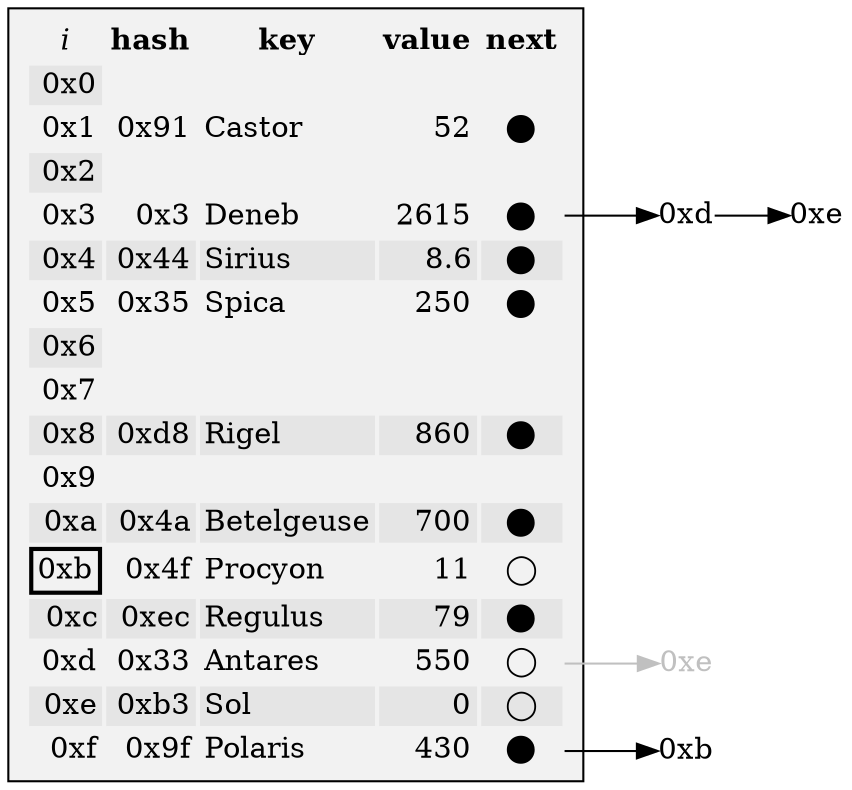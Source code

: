 digraph {
	rankdir=LR;
	graph [truecolor=true, bgcolor=transparent];
	fontface=modern;
	node [shape=box, style=filled, fillcolor="Gray95"];
	hash [label=<<TABLE BORDER="0">
	<TR>
		<TD BORDER="0"><FONT FACE="Times-Italic">i</FONT></TD>
		<TD BORDER="0"><FONT FACE="Times-Bold">hash</FONT></TD>
		<TD BORDER="0"><FONT FACE="Times-Bold">key</FONT></TD>
		<TD BORDER="0"><FONT FACE="Times-Bold">value</FONT></TD>
		<TD BORDER="0"><FONT FACE="Times-Bold">next</FONT></TD>
	</TR>
	<TR>
		<TD ALIGN="RIGHT" BGCOLOR="Gray90">0x0</TD>
	</TR>
	<TR>
		<TD ALIGN="RIGHT">0x1</TD>
		<TD ALIGN="RIGHT">0x91</TD>
		<TD ALIGN="LEFT">Castor</TD>
		<TD ALIGN="RIGHT">52</TD>
		<TD PORT="1">⬤</TD>
	</TR>
	<TR>
		<TD ALIGN="RIGHT" BGCOLOR="Gray90">0x2</TD>
	</TR>
	<TR>
		<TD ALIGN="RIGHT">0x3</TD>
		<TD ALIGN="RIGHT">0x3</TD>
		<TD ALIGN="LEFT">Deneb</TD>
		<TD ALIGN="RIGHT">2615</TD>
		<TD PORT="3">⬤</TD>
	</TR>
	<TR>
		<TD ALIGN="RIGHT" BGCOLOR="Gray90">0x4</TD>
		<TD ALIGN="RIGHT" BGCOLOR="Gray90">0x44</TD>
		<TD ALIGN="LEFT" BGCOLOR="Gray90">Sirius</TD>
		<TD ALIGN="RIGHT" BGCOLOR="Gray90">8.6</TD>
		<TD PORT="4" BGCOLOR="Gray90">⬤</TD>
	</TR>
	<TR>
		<TD ALIGN="RIGHT">0x5</TD>
		<TD ALIGN="RIGHT">0x35</TD>
		<TD ALIGN="LEFT">Spica</TD>
		<TD ALIGN="RIGHT">250</TD>
		<TD PORT="5">⬤</TD>
	</TR>
	<TR>
		<TD ALIGN="RIGHT" BGCOLOR="Gray90">0x6</TD>
	</TR>
	<TR>
		<TD ALIGN="RIGHT">0x7</TD>
	</TR>
	<TR>
		<TD ALIGN="RIGHT" BGCOLOR="Gray90">0x8</TD>
		<TD ALIGN="RIGHT" BGCOLOR="Gray90">0xd8</TD>
		<TD ALIGN="LEFT" BGCOLOR="Gray90">Rigel</TD>
		<TD ALIGN="RIGHT" BGCOLOR="Gray90">860</TD>
		<TD PORT="8" BGCOLOR="Gray90">⬤</TD>
	</TR>
	<TR>
		<TD ALIGN="RIGHT">0x9</TD>
	</TR>
	<TR>
		<TD ALIGN="RIGHT" BGCOLOR="Gray90">0xa</TD>
		<TD ALIGN="RIGHT" BGCOLOR="Gray90">0x4a</TD>
		<TD ALIGN="LEFT" BGCOLOR="Gray90">Betelgeuse</TD>
		<TD ALIGN="RIGHT" BGCOLOR="Gray90">700</TD>
		<TD PORT="10" BGCOLOR="Gray90">⬤</TD>
	</TR>
	<TR>
		<TD ALIGN="RIGHT" BORDER="2">0xb</TD>
		<TD ALIGN="RIGHT">0x4f</TD>
		<TD ALIGN="LEFT">Procyon</TD>
		<TD ALIGN="RIGHT">11</TD>
		<TD PORT="11">◯</TD>
	</TR>
	<TR>
		<TD ALIGN="RIGHT" BGCOLOR="Gray90">0xc</TD>
		<TD ALIGN="RIGHT" BGCOLOR="Gray90">0xec</TD>
		<TD ALIGN="LEFT" BGCOLOR="Gray90">Regulus</TD>
		<TD ALIGN="RIGHT" BGCOLOR="Gray90">79</TD>
		<TD PORT="12" BGCOLOR="Gray90">⬤</TD>
	</TR>
	<TR>
		<TD ALIGN="RIGHT">0xd</TD>
		<TD ALIGN="RIGHT">0x33</TD>
		<TD ALIGN="LEFT">Antares</TD>
		<TD ALIGN="RIGHT">550</TD>
		<TD PORT="13">◯</TD>
	</TR>
	<TR>
		<TD ALIGN="RIGHT" BGCOLOR="Gray90">0xe</TD>
		<TD ALIGN="RIGHT" BGCOLOR="Gray90">0xb3</TD>
		<TD ALIGN="LEFT" BGCOLOR="Gray90">Sol</TD>
		<TD ALIGN="RIGHT" BGCOLOR="Gray90">0</TD>
		<TD PORT="14" BGCOLOR="Gray90">◯</TD>
	</TR>
	<TR>
		<TD ALIGN="RIGHT">0xf</TD>
		<TD ALIGN="RIGHT">0x9f</TD>
		<TD ALIGN="LEFT">Polaris</TD>
		<TD ALIGN="RIGHT">430</TD>
		<TD PORT="15">⬤</TD>
	</TR>
</TABLE>>];
	node [shape=plain, fillcolor=none]
	e13 [label="0xd"];
	hash:3 -> e13 [tailclip=false];
	e14 [label="0xe"];
	e13 -> e14;
	i0xe [label="0xe", fontcolor="Gray"];
	hash:13 -> i0xe [color="Gray"];
	e11 [label="0xb"];
	hash:15 -> e11 [tailclip=false];
	node [color=red];
}
